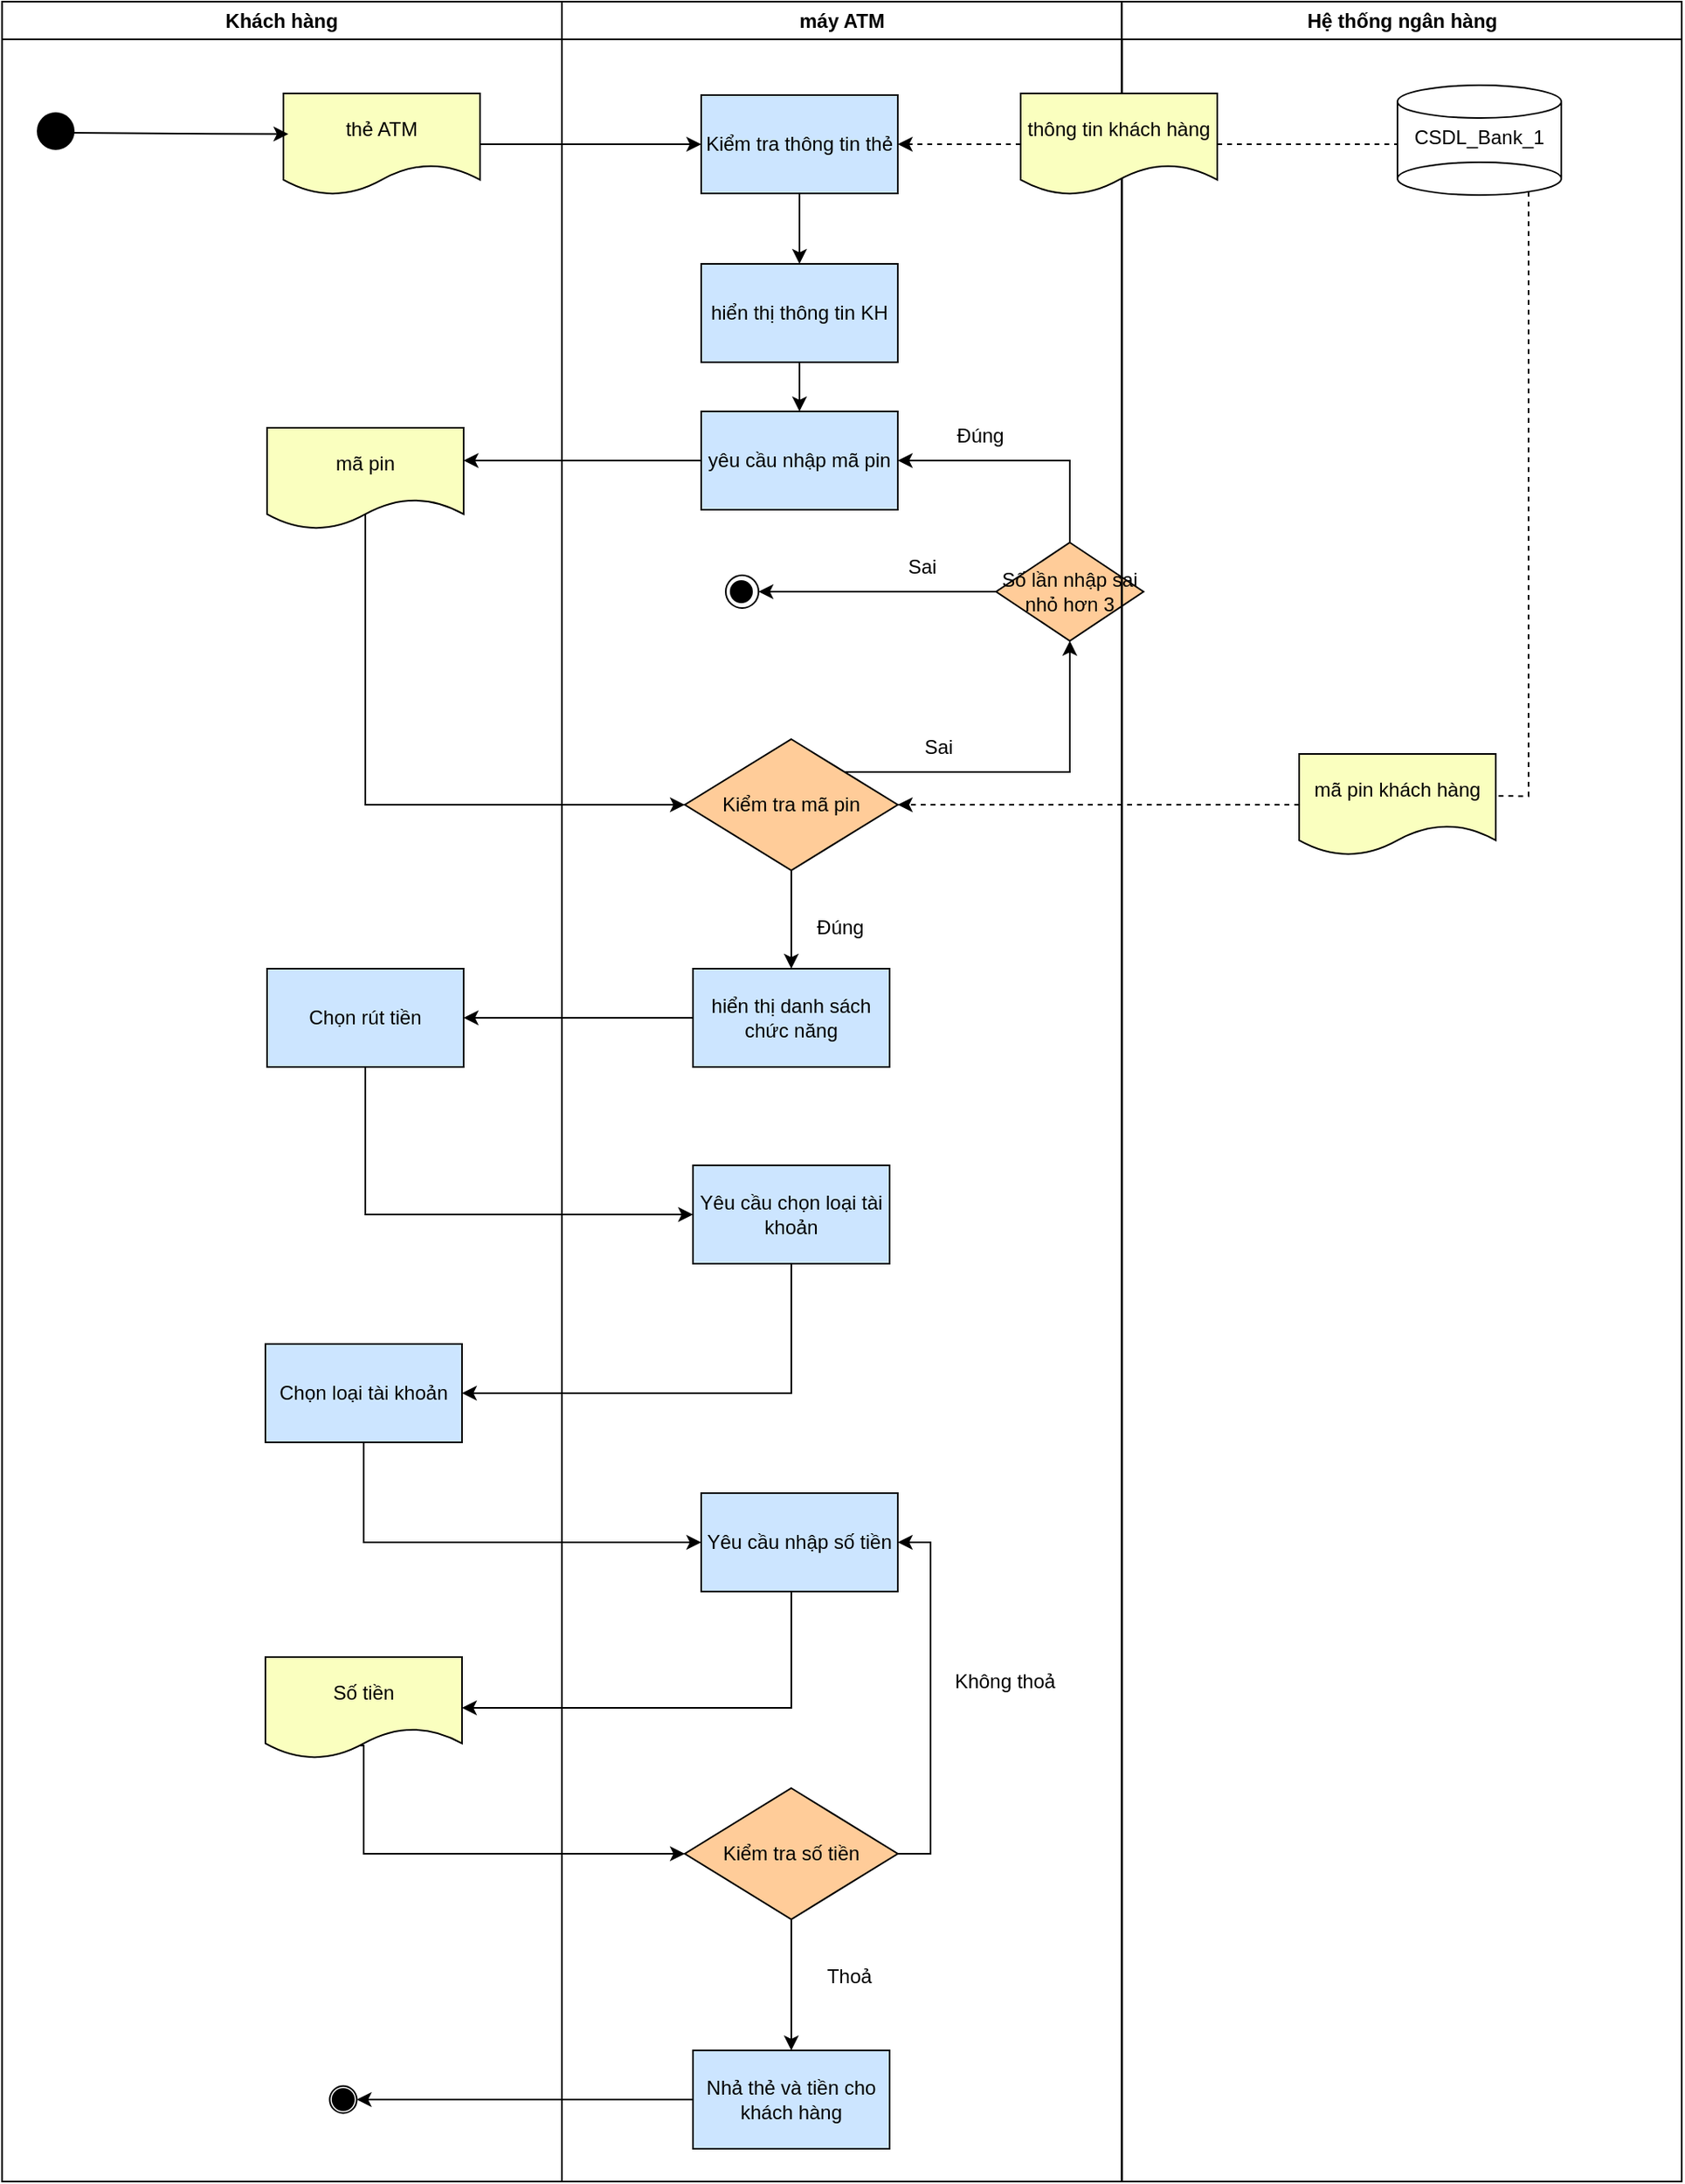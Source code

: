 <mxfile version="26.2.7">
  <diagram name="Page-1" id="AbfO4hszyYkf5Fb8kGgq">
    <mxGraphModel dx="3900" dy="1998" grid="1" gridSize="10" guides="1" tooltips="1" connect="1" arrows="1" fold="1" page="1" pageScale="1" pageWidth="850" pageHeight="1100" math="0" shadow="0">
      <root>
        <mxCell id="0" />
        <mxCell id="1" parent="0" />
        <mxCell id="GWPl_3ji_C_Ek2IqN3ii-19" style="edgeStyle=orthogonalEdgeStyle;rounded=0;orthogonalLoop=1;jettySize=auto;html=1;entryX=0;entryY=0.5;entryDx=0;entryDy=0;" parent="1" source="GWPl_3ji_C_Ek2IqN3ii-14" target="GWPl_3ji_C_Ek2IqN3ii-18" edge="1">
          <mxGeometry relative="1" as="geometry" />
        </mxCell>
        <mxCell id="GWPl_3ji_C_Ek2IqN3ii-14" value="thẻ ATM" style="shape=document;whiteSpace=wrap;html=1;boundedLbl=1;fillColor=#FAFFBF;" parent="1" vertex="1">
          <mxGeometry x="450" y="106" width="120" height="62" as="geometry" />
        </mxCell>
        <mxCell id="GWPl_3ji_C_Ek2IqN3ii-17" style="edgeStyle=orthogonalEdgeStyle;rounded=0;orthogonalLoop=1;jettySize=auto;html=1;entryX=0.025;entryY=0.4;entryDx=0;entryDy=0;entryPerimeter=0;" parent="1" target="GWPl_3ji_C_Ek2IqN3ii-14" edge="1">
          <mxGeometry relative="1" as="geometry">
            <mxPoint x="320" y="130" as="sourcePoint" />
          </mxGeometry>
        </mxCell>
        <mxCell id="GWPl_3ji_C_Ek2IqN3ii-27" style="edgeStyle=orthogonalEdgeStyle;rounded=0;orthogonalLoop=1;jettySize=auto;html=1;" parent="1" source="GWPl_3ji_C_Ek2IqN3ii-18" edge="1">
          <mxGeometry relative="1" as="geometry">
            <mxPoint x="765" y="210" as="targetPoint" />
          </mxGeometry>
        </mxCell>
        <mxCell id="GWPl_3ji_C_Ek2IqN3ii-18" value="Kiểm tra thông tin thẻ" style="rounded=0;whiteSpace=wrap;html=1;fillColor=#CCE5FF;" parent="1" vertex="1">
          <mxGeometry x="705" y="107" width="120" height="60" as="geometry" />
        </mxCell>
        <mxCell id="GWPl_3ji_C_Ek2IqN3ii-20" value="" style="ellipse;whiteSpace=wrap;html=1;" parent="1" vertex="1">
          <mxGeometry x="1130" y="101" width="100" height="20" as="geometry" />
        </mxCell>
        <mxCell id="GWPl_3ji_C_Ek2IqN3ii-21" value="" style="ellipse;whiteSpace=wrap;html=1;" parent="1" vertex="1">
          <mxGeometry x="1130" y="148" width="100" height="20" as="geometry" />
        </mxCell>
        <mxCell id="GWPl_3ji_C_Ek2IqN3ii-22" value="" style="endArrow=none;html=1;rounded=0;entryX=0;entryY=0.5;entryDx=0;entryDy=0;exitX=0;exitY=0.5;exitDx=0;exitDy=0;" parent="1" source="GWPl_3ji_C_Ek2IqN3ii-21" target="GWPl_3ji_C_Ek2IqN3ii-20" edge="1">
          <mxGeometry width="50" height="50" relative="1" as="geometry">
            <mxPoint x="1010" y="341" as="sourcePoint" />
            <mxPoint x="1060" y="291" as="targetPoint" />
          </mxGeometry>
        </mxCell>
        <mxCell id="GWPl_3ji_C_Ek2IqN3ii-23" value="" style="endArrow=none;html=1;rounded=0;entryX=1;entryY=0.5;entryDx=0;entryDy=0;exitX=1;exitY=0.5;exitDx=0;exitDy=0;" parent="1" source="GWPl_3ji_C_Ek2IqN3ii-21" target="GWPl_3ji_C_Ek2IqN3ii-20" edge="1">
          <mxGeometry width="50" height="50" relative="1" as="geometry">
            <mxPoint x="1200" y="181" as="sourcePoint" />
            <mxPoint x="1250" y="131" as="targetPoint" />
          </mxGeometry>
        </mxCell>
        <mxCell id="GWPl_3ji_C_Ek2IqN3ii-24" value="CSDL_Bank_1" style="text;html=1;align=center;verticalAlign=middle;whiteSpace=wrap;rounded=0;" parent="1" vertex="1">
          <mxGeometry x="1150" y="118" width="60" height="30" as="geometry" />
        </mxCell>
        <mxCell id="GWPl_3ji_C_Ek2IqN3ii-25" value="" style="endArrow=classic;html=1;rounded=0;entryX=1;entryY=0.5;entryDx=0;entryDy=0;dashed=1;" parent="1" source="GWPl_3ji_C_Ek2IqN3ii-33" target="GWPl_3ji_C_Ek2IqN3ii-18" edge="1">
          <mxGeometry width="50" height="50" relative="1" as="geometry">
            <mxPoint x="1040" y="120" as="sourcePoint" />
            <mxPoint x="920" y="270" as="targetPoint" />
            <Array as="points" />
          </mxGeometry>
        </mxCell>
        <mxCell id="GWPl_3ji_C_Ek2IqN3ii-28" style="edgeStyle=orthogonalEdgeStyle;rounded=0;orthogonalLoop=1;jettySize=auto;html=1;entryX=1;entryY=0.5;entryDx=0;entryDy=0;" parent="1" source="GWPl_3ji_C_Ek2IqN3ii-26" edge="1">
          <mxGeometry relative="1" as="geometry">
            <mxPoint x="560" y="330.0" as="targetPoint" />
          </mxGeometry>
        </mxCell>
        <mxCell id="GWPl_3ji_C_Ek2IqN3ii-26" value="yêu cầu nhập mã pin" style="rounded=0;whiteSpace=wrap;html=1;fillColor=#CCE5FF;" parent="1" vertex="1">
          <mxGeometry x="705" y="300" width="120" height="60" as="geometry" />
        </mxCell>
        <mxCell id="GWPl_3ji_C_Ek2IqN3ii-32" style="edgeStyle=orthogonalEdgeStyle;rounded=0;orthogonalLoop=1;jettySize=auto;html=1;entryX=0.5;entryY=0;entryDx=0;entryDy=0;" parent="1" source="GWPl_3ji_C_Ek2IqN3ii-30" target="GWPl_3ji_C_Ek2IqN3ii-26" edge="1">
          <mxGeometry relative="1" as="geometry" />
        </mxCell>
        <mxCell id="GWPl_3ji_C_Ek2IqN3ii-30" value="hiển thị thông tin KH" style="rounded=0;whiteSpace=wrap;html=1;fillColor=#CCE5FF;" parent="1" vertex="1">
          <mxGeometry x="705" y="210" width="120" height="60" as="geometry" />
        </mxCell>
        <mxCell id="GWPl_3ji_C_Ek2IqN3ii-51" style="edgeStyle=orthogonalEdgeStyle;rounded=0;orthogonalLoop=1;jettySize=auto;html=1;entryX=0;entryY=0.5;entryDx=0;entryDy=0;exitX=0.472;exitY=0.844;exitDx=0;exitDy=0;exitPerimeter=0;" parent="1" source="GWPl_3ji_C_Ek2IqN3ii-34" target="GWPl_3ji_C_Ek2IqN3ii-41" edge="1">
          <mxGeometry relative="1" as="geometry">
            <mxPoint x="700" y="500" as="targetPoint" />
            <Array as="points">
              <mxPoint x="500" y="362" />
              <mxPoint x="500" y="540" />
            </Array>
          </mxGeometry>
        </mxCell>
        <mxCell id="GWPl_3ji_C_Ek2IqN3ii-34" value="mã pin" style="shape=document;whiteSpace=wrap;html=1;boundedLbl=1;fillColor=#FAFFBF;" parent="1" vertex="1">
          <mxGeometry x="440" y="310" width="120" height="62" as="geometry" />
        </mxCell>
        <mxCell id="GWPl_3ji_C_Ek2IqN3ii-38" value="" style="endArrow=none;dashed=1;html=1;rounded=0;exitX=1;exitY=0.5;exitDx=0;exitDy=0;" parent="1" source="GWPl_3ji_C_Ek2IqN3ii-33" edge="1">
          <mxGeometry width="50" height="50" relative="1" as="geometry">
            <mxPoint x="720" y="290" as="sourcePoint" />
            <mxPoint x="1130" y="137" as="targetPoint" />
          </mxGeometry>
        </mxCell>
        <mxCell id="GWPl_3ji_C_Ek2IqN3ii-55" style="edgeStyle=orthogonalEdgeStyle;rounded=0;orthogonalLoop=1;jettySize=auto;html=1;entryX=0.5;entryY=0;entryDx=0;entryDy=0;" parent="1" source="GWPl_3ji_C_Ek2IqN3ii-41" target="GWPl_3ji_C_Ek2IqN3ii-45" edge="1">
          <mxGeometry relative="1" as="geometry" />
        </mxCell>
        <mxCell id="GWPl_3ji_C_Ek2IqN3ii-41" value="Kiểm tra mã pin" style="rhombus;whiteSpace=wrap;html=1;fillColor=#FFCC99;" parent="1" vertex="1">
          <mxGeometry x="695" y="500" width="130" height="80" as="geometry" />
        </mxCell>
        <mxCell id="GWPl_3ji_C_Ek2IqN3ii-43" style="edgeStyle=orthogonalEdgeStyle;rounded=0;orthogonalLoop=1;jettySize=auto;html=1;entryX=1;entryY=0.5;entryDx=0;entryDy=0;dashed=1;" parent="1" source="GWPl_3ji_C_Ek2IqN3ii-42" target="GWPl_3ji_C_Ek2IqN3ii-41" edge="1">
          <mxGeometry relative="1" as="geometry" />
        </mxCell>
        <mxCell id="GWPl_3ji_C_Ek2IqN3ii-42" value="mã pin khách hàng" style="shape=document;whiteSpace=wrap;html=1;boundedLbl=1;fillColor=#FAFFBF;" parent="1" vertex="1">
          <mxGeometry x="1070" y="509" width="120" height="62" as="geometry" />
        </mxCell>
        <mxCell id="GWPl_3ji_C_Ek2IqN3ii-44" style="edgeStyle=orthogonalEdgeStyle;rounded=0;orthogonalLoop=1;jettySize=auto;html=1;entryX=0.993;entryY=0.414;entryDx=0;entryDy=0;entryPerimeter=0;dashed=1;strokeColor=default;endArrow=none;startFill=0;" parent="1" source="GWPl_3ji_C_Ek2IqN3ii-21" target="GWPl_3ji_C_Ek2IqN3ii-42" edge="1">
          <mxGeometry relative="1" as="geometry">
            <Array as="points">
              <mxPoint x="1210" y="535" />
            </Array>
          </mxGeometry>
        </mxCell>
        <mxCell id="GWPl_3ji_C_Ek2IqN3ii-57" style="edgeStyle=orthogonalEdgeStyle;rounded=0;orthogonalLoop=1;jettySize=auto;html=1;entryX=1;entryY=0.5;entryDx=0;entryDy=0;" parent="1" source="GWPl_3ji_C_Ek2IqN3ii-45" target="GWPl_3ji_C_Ek2IqN3ii-56" edge="1">
          <mxGeometry relative="1" as="geometry" />
        </mxCell>
        <mxCell id="GWPl_3ji_C_Ek2IqN3ii-45" value="hiển thị danh sách chức năng" style="rounded=0;whiteSpace=wrap;html=1;fillColor=#CCE5FF;" parent="1" vertex="1">
          <mxGeometry x="700" y="640" width="120" height="60" as="geometry" />
        </mxCell>
        <mxCell id="GWPl_3ji_C_Ek2IqN3ii-47" value="Đúng" style="text;html=1;align=center;verticalAlign=middle;whiteSpace=wrap;rounded=0;" parent="1" vertex="1">
          <mxGeometry x="760" y="600" width="60" height="30" as="geometry" />
        </mxCell>
        <mxCell id="GWPl_3ji_C_Ek2IqN3ii-48" value="" style="endArrow=classic;html=1;rounded=0;entryX=0.5;entryY=1;entryDx=0;entryDy=0;exitX=1;exitY=0;exitDx=0;exitDy=0;" parent="1" source="GWPl_3ji_C_Ek2IqN3ii-41" target="GWPl_3ji_C_Ek2IqN3ii-52" edge="1">
          <mxGeometry width="50" height="50" relative="1" as="geometry">
            <mxPoint x="800" y="410" as="sourcePoint" />
            <mxPoint x="800" y="330" as="targetPoint" />
            <Array as="points">
              <mxPoint x="870" y="520" />
              <mxPoint x="930" y="520" />
            </Array>
          </mxGeometry>
        </mxCell>
        <mxCell id="GWPl_3ji_C_Ek2IqN3ii-49" value="Sai" style="text;html=1;align=center;verticalAlign=middle;whiteSpace=wrap;rounded=0;" parent="1" vertex="1">
          <mxGeometry x="820" y="490" width="60" height="30" as="geometry" />
        </mxCell>
        <mxCell id="GWPl_3ji_C_Ek2IqN3ii-53" style="edgeStyle=orthogonalEdgeStyle;rounded=0;orthogonalLoop=1;jettySize=auto;html=1;entryX=1;entryY=0.5;entryDx=0;entryDy=0;" parent="1" source="GWPl_3ji_C_Ek2IqN3ii-52" target="GWPl_3ji_C_Ek2IqN3ii-26" edge="1">
          <mxGeometry relative="1" as="geometry">
            <Array as="points">
              <mxPoint x="930" y="330" />
            </Array>
          </mxGeometry>
        </mxCell>
        <mxCell id="GWPl_3ji_C_Ek2IqN3ii-85" style="edgeStyle=orthogonalEdgeStyle;rounded=0;orthogonalLoop=1;jettySize=auto;html=1;entryX=1;entryY=0.5;entryDx=0;entryDy=0;" parent="1" source="GWPl_3ji_C_Ek2IqN3ii-52" target="GWPl_3ji_C_Ek2IqN3ii-84" edge="1">
          <mxGeometry relative="1" as="geometry" />
        </mxCell>
        <mxCell id="GWPl_3ji_C_Ek2IqN3ii-52" value="Số lần nhập sai nhỏ hơn 3" style="rhombus;whiteSpace=wrap;html=1;fillColor=#FFCC99;" parent="1" vertex="1">
          <mxGeometry x="885" y="380" width="90" height="60" as="geometry" />
        </mxCell>
        <mxCell id="GWPl_3ji_C_Ek2IqN3ii-54" value="Đúng" style="text;html=1;align=center;verticalAlign=middle;resizable=0;points=[];autosize=1;strokeColor=none;fillColor=none;" parent="1" vertex="1">
          <mxGeometry x="850" y="300" width="50" height="30" as="geometry" />
        </mxCell>
        <mxCell id="GWPl_3ji_C_Ek2IqN3ii-60" style="edgeStyle=orthogonalEdgeStyle;rounded=0;orthogonalLoop=1;jettySize=auto;html=1;entryX=0;entryY=0.5;entryDx=0;entryDy=0;" parent="1" source="GWPl_3ji_C_Ek2IqN3ii-56" target="GWPl_3ji_C_Ek2IqN3ii-58" edge="1">
          <mxGeometry relative="1" as="geometry">
            <Array as="points">
              <mxPoint x="500" y="790" />
            </Array>
          </mxGeometry>
        </mxCell>
        <mxCell id="GWPl_3ji_C_Ek2IqN3ii-56" value="Chọn rút tiền" style="rounded=0;whiteSpace=wrap;html=1;fillColor=#CCE5FF;" parent="1" vertex="1">
          <mxGeometry x="440" y="640" width="120" height="60" as="geometry" />
        </mxCell>
        <mxCell id="GWPl_3ji_C_Ek2IqN3ii-61" style="edgeStyle=orthogonalEdgeStyle;rounded=0;orthogonalLoop=1;jettySize=auto;html=1;entryX=1;entryY=0.5;entryDx=0;entryDy=0;" parent="1" source="GWPl_3ji_C_Ek2IqN3ii-58" target="GWPl_3ji_C_Ek2IqN3ii-59" edge="1">
          <mxGeometry relative="1" as="geometry">
            <Array as="points">
              <mxPoint x="760" y="899" />
            </Array>
          </mxGeometry>
        </mxCell>
        <mxCell id="GWPl_3ji_C_Ek2IqN3ii-58" value="Yêu cầu chọn loại tài khoản" style="rounded=0;whiteSpace=wrap;html=1;fillColor=#CCE5FF;" parent="1" vertex="1">
          <mxGeometry x="700" y="760" width="120" height="60" as="geometry" />
        </mxCell>
        <mxCell id="GWPl_3ji_C_Ek2IqN3ii-63" style="edgeStyle=orthogonalEdgeStyle;rounded=0;orthogonalLoop=1;jettySize=auto;html=1;entryX=0;entryY=0.5;entryDx=0;entryDy=0;" parent="1" source="GWPl_3ji_C_Ek2IqN3ii-59" target="GWPl_3ji_C_Ek2IqN3ii-62" edge="1">
          <mxGeometry relative="1" as="geometry">
            <Array as="points">
              <mxPoint x="499" y="990" />
            </Array>
          </mxGeometry>
        </mxCell>
        <mxCell id="GWPl_3ji_C_Ek2IqN3ii-59" value="Chọn loại tài khoản" style="rounded=0;whiteSpace=wrap;html=1;fillColor=#CCE5FF;" parent="1" vertex="1">
          <mxGeometry x="439" y="869" width="120" height="60" as="geometry" />
        </mxCell>
        <mxCell id="GWPl_3ji_C_Ek2IqN3ii-66" style="edgeStyle=orthogonalEdgeStyle;rounded=0;orthogonalLoop=1;jettySize=auto;html=1;entryX=1;entryY=0.5;entryDx=0;entryDy=0;" parent="1" source="GWPl_3ji_C_Ek2IqN3ii-62" target="GWPl_3ji_C_Ek2IqN3ii-65" edge="1">
          <mxGeometry relative="1" as="geometry">
            <Array as="points">
              <mxPoint x="760" y="1091" />
            </Array>
          </mxGeometry>
        </mxCell>
        <mxCell id="GWPl_3ji_C_Ek2IqN3ii-62" value="Yêu cầu nhập số tiền" style="rounded=0;whiteSpace=wrap;html=1;fillColor=#CCE5FF;" parent="1" vertex="1">
          <mxGeometry x="705" y="960" width="120" height="60" as="geometry" />
        </mxCell>
        <mxCell id="GWPl_3ji_C_Ek2IqN3ii-73" style="edgeStyle=orthogonalEdgeStyle;rounded=0;orthogonalLoop=1;jettySize=auto;html=1;entryX=0;entryY=0.5;entryDx=0;entryDy=0;exitX=0.481;exitY=0.871;exitDx=0;exitDy=0;exitPerimeter=0;" parent="1" source="GWPl_3ji_C_Ek2IqN3ii-65" target="GWPl_3ji_C_Ek2IqN3ii-67" edge="1">
          <mxGeometry relative="1" as="geometry">
            <Array as="points">
              <mxPoint x="499" y="1114" />
              <mxPoint x="499" y="1180" />
            </Array>
          </mxGeometry>
        </mxCell>
        <mxCell id="GWPl_3ji_C_Ek2IqN3ii-65" value="Số tiền" style="shape=document;whiteSpace=wrap;html=1;boundedLbl=1;fillColor=#FAFFBF;" parent="1" vertex="1">
          <mxGeometry x="439" y="1060" width="120" height="62" as="geometry" />
        </mxCell>
        <mxCell id="GWPl_3ji_C_Ek2IqN3ii-74" style="edgeStyle=orthogonalEdgeStyle;rounded=0;orthogonalLoop=1;jettySize=auto;html=1;entryX=1;entryY=0.5;entryDx=0;entryDy=0;" parent="1" source="GWPl_3ji_C_Ek2IqN3ii-67" target="GWPl_3ji_C_Ek2IqN3ii-62" edge="1">
          <mxGeometry relative="1" as="geometry">
            <Array as="points">
              <mxPoint x="845" y="1180" />
              <mxPoint x="845" y="990" />
            </Array>
          </mxGeometry>
        </mxCell>
        <mxCell id="GWPl_3ji_C_Ek2IqN3ii-79" style="edgeStyle=orthogonalEdgeStyle;rounded=0;orthogonalLoop=1;jettySize=auto;html=1;entryX=0.5;entryY=0;entryDx=0;entryDy=0;" parent="1" source="GWPl_3ji_C_Ek2IqN3ii-67" target="GWPl_3ji_C_Ek2IqN3ii-78" edge="1">
          <mxGeometry relative="1" as="geometry" />
        </mxCell>
        <mxCell id="GWPl_3ji_C_Ek2IqN3ii-67" value="Kiểm tra số tiền" style="rhombus;whiteSpace=wrap;html=1;fillColor=#FFCC99;" parent="1" vertex="1">
          <mxGeometry x="695" y="1140" width="130" height="80" as="geometry" />
        </mxCell>
        <mxCell id="GWPl_3ji_C_Ek2IqN3ii-75" value="Không thoả" style="text;html=1;align=center;verticalAlign=middle;resizable=0;points=[];autosize=1;strokeColor=none;fillColor=none;" parent="1" vertex="1">
          <mxGeometry x="850" y="1060" width="80" height="30" as="geometry" />
        </mxCell>
        <mxCell id="GWPl_3ji_C_Ek2IqN3ii-77" value="Thoả" style="text;html=1;align=center;verticalAlign=middle;resizable=0;points=[];autosize=1;strokeColor=none;fillColor=none;" parent="1" vertex="1">
          <mxGeometry x="770" y="1240" width="50" height="30" as="geometry" />
        </mxCell>
        <mxCell id="GWPl_3ji_C_Ek2IqN3ii-80" style="edgeStyle=orthogonalEdgeStyle;rounded=0;orthogonalLoop=1;jettySize=auto;html=1;entryX=1;entryY=0.5;entryDx=0;entryDy=0;" parent="1" source="GWPl_3ji_C_Ek2IqN3ii-78" target="GWPl_3ji_C_Ek2IqN3ii-89" edge="1">
          <mxGeometry relative="1" as="geometry">
            <mxPoint x="500" y="1330" as="targetPoint" />
          </mxGeometry>
        </mxCell>
        <mxCell id="GWPl_3ji_C_Ek2IqN3ii-78" value="Nhả thẻ và tiền cho khách hàng" style="rounded=0;whiteSpace=wrap;html=1;fillColor=#CCE5FF;" parent="1" vertex="1">
          <mxGeometry x="700" y="1300" width="120" height="60" as="geometry" />
        </mxCell>
        <mxCell id="GWPl_3ji_C_Ek2IqN3ii-81" value="" style="ellipse;whiteSpace=wrap;html=1;aspect=fixed;fillColor=#000000;" parent="1" vertex="1">
          <mxGeometry x="300" y="118" width="22" height="22" as="geometry" />
        </mxCell>
        <mxCell id="GWPl_3ji_C_Ek2IqN3ii-84" value="" style="ellipse;whiteSpace=wrap;html=1;aspect=fixed;" parent="1" vertex="1">
          <mxGeometry x="720" y="400" width="20" height="20" as="geometry" />
        </mxCell>
        <mxCell id="GWPl_3ji_C_Ek2IqN3ii-82" value="" style="ellipse;whiteSpace=wrap;html=1;aspect=fixed;fillColor=#000000;" parent="1" vertex="1">
          <mxGeometry x="723" y="403.5" width="13" height="13" as="geometry" />
        </mxCell>
        <mxCell id="GWPl_3ji_C_Ek2IqN3ii-86" value="Sai" style="text;html=1;align=center;verticalAlign=middle;whiteSpace=wrap;rounded=0;" parent="1" vertex="1">
          <mxGeometry x="810" y="380" width="60" height="30" as="geometry" />
        </mxCell>
        <mxCell id="GWPl_3ji_C_Ek2IqN3ii-89" value="" style="ellipse;whiteSpace=wrap;html=1;aspect=fixed;fillColor=#FFFFFF;" parent="1" vertex="1">
          <mxGeometry x="478.25" y="1321.75" width="16.5" height="16.5" as="geometry" />
        </mxCell>
        <mxCell id="GWPl_3ji_C_Ek2IqN3ii-91" value="Khách hàng" style="swimlane;whiteSpace=wrap;html=1;" parent="1" vertex="1">
          <mxGeometry x="278.25" y="50" width="341.75" height="1330" as="geometry" />
        </mxCell>
        <mxCell id="GWPl_3ji_C_Ek2IqN3ii-92" value="máy ATM" style="swimlane;whiteSpace=wrap;html=1;" parent="1" vertex="1">
          <mxGeometry x="620" y="50" width="341.75" height="1330" as="geometry" />
        </mxCell>
        <mxCell id="GWPl_3ji_C_Ek2IqN3ii-93" value="Hệ thống ngân hàng" style="swimlane;whiteSpace=wrap;html=1;" parent="1" vertex="1">
          <mxGeometry x="961.75" y="50" width="341.75" height="1330" as="geometry" />
        </mxCell>
        <mxCell id="GWPl_3ji_C_Ek2IqN3ii-88" value="" style="ellipse;whiteSpace=wrap;html=1;aspect=fixed;fillColor=#000000;" parent="1" vertex="1">
          <mxGeometry x="480" y="1323.5" width="13" height="13" as="geometry" />
        </mxCell>
        <mxCell id="GWPl_3ji_C_Ek2IqN3ii-33" value="thông tin khách hàng" style="shape=document;whiteSpace=wrap;html=1;boundedLbl=1;fillColor=#FAFFBF;" parent="1" vertex="1">
          <mxGeometry x="900" y="106" width="120" height="62" as="geometry" />
        </mxCell>
      </root>
    </mxGraphModel>
  </diagram>
</mxfile>
